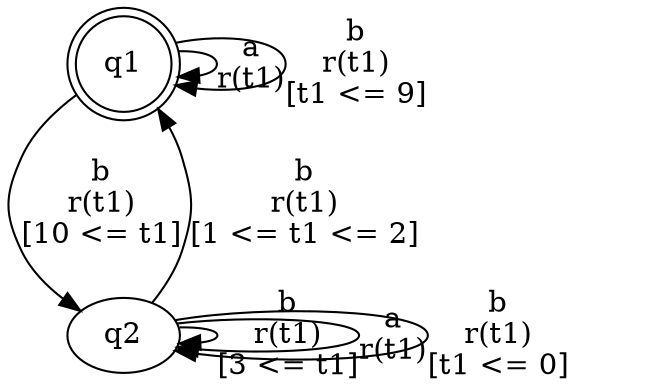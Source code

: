 digraph L {
	qq1[label=q1 shape=doublecircle]
	qq2[label=q2]
	qq1 -> qq1[label="a\nr(t1)\n"]
	qq1 -> qq1[label="b\nr(t1)\n[t1 <= 9]"]
	qq1 -> qq2[label="b\nr(t1)\n[10 <= t1]"]
	qq2 -> qq1[label="b\nr(t1)\n[1 <= t1 <= 2]"]
	qq2 -> qq2[label="b\nr(t1)\n[3 <= t1]"]
	qq2 -> qq2[label="a\nr(t1)\n"]
	qq2 -> qq2[label="b\nr(t1)\n[t1 <= 0]"]
}
